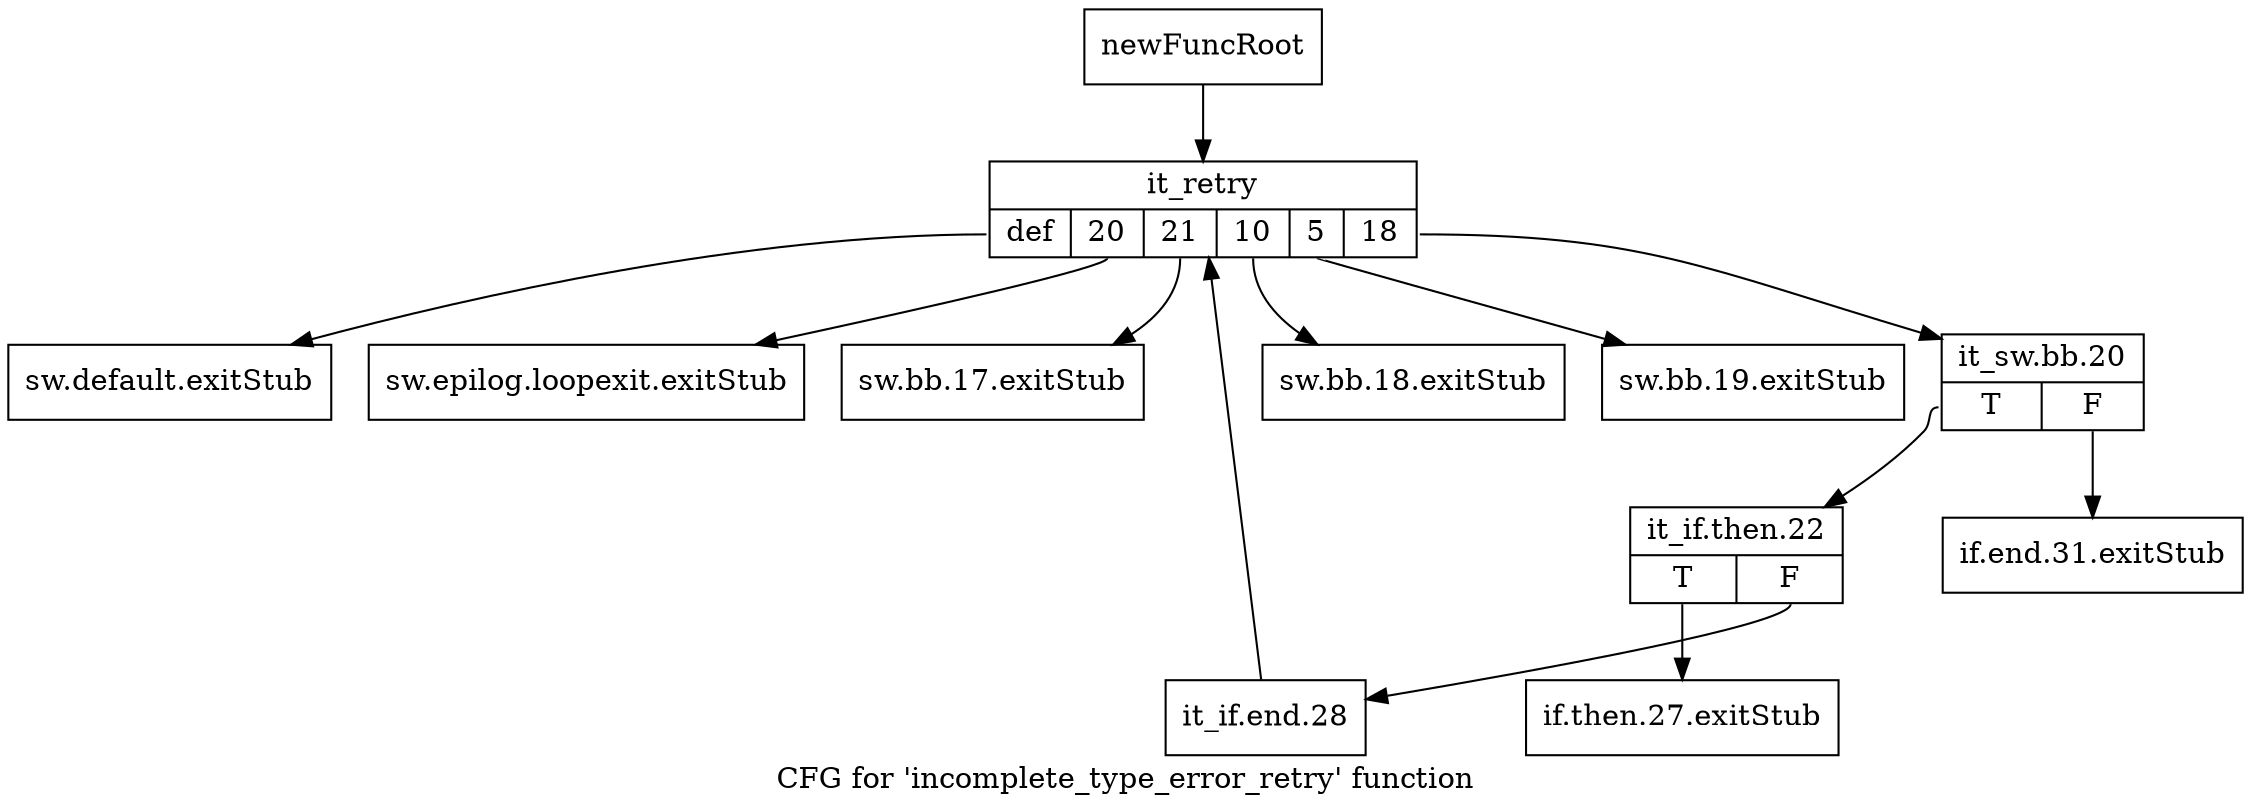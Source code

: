 digraph "CFG for 'incomplete_type_error_retry' function" {
	label="CFG for 'incomplete_type_error_retry' function";

	Node0xa03ece0 [shape=record,label="{newFuncRoot}"];
	Node0xa03ece0 -> Node0xa03f810;
	Node0xa03ed30 [shape=record,label="{sw.default.exitStub}"];
	Node0xa03ed80 [shape=record,label="{sw.epilog.loopexit.exitStub}"];
	Node0xa03edd0 [shape=record,label="{sw.bb.17.exitStub}"];
	Node0xa03ee20 [shape=record,label="{sw.bb.18.exitStub}"];
	Node0xa03f720 [shape=record,label="{sw.bb.19.exitStub}"];
	Node0xa03f770 [shape=record,label="{if.end.31.exitStub}"];
	Node0xa03f7c0 [shape=record,label="{if.then.27.exitStub}"];
	Node0xa03f810 [shape=record,label="{it_retry|{<s0>def|<s1>20|<s2>21|<s3>10|<s4>5|<s5>18}}"];
	Node0xa03f810:s0 -> Node0xa03ed30;
	Node0xa03f810:s1 -> Node0xa03ed80;
	Node0xa03f810:s2 -> Node0xa03edd0;
	Node0xa03f810:s3 -> Node0xa03ee20;
	Node0xa03f810:s4 -> Node0xa03f720;
	Node0xa03f810:s5 -> Node0xa03f860;
	Node0xa03f860 [shape=record,label="{it_sw.bb.20|{<s0>T|<s1>F}}"];
	Node0xa03f860:s0 -> Node0xa03f8b0;
	Node0xa03f860:s1 -> Node0xa03f770;
	Node0xa03f8b0 [shape=record,label="{it_if.then.22|{<s0>T|<s1>F}}"];
	Node0xa03f8b0:s0 -> Node0xa03f7c0;
	Node0xa03f8b0:s1 -> Node0xa03f900;
	Node0xa03f900 [shape=record,label="{it_if.end.28}"];
	Node0xa03f900 -> Node0xa03f810;
}
